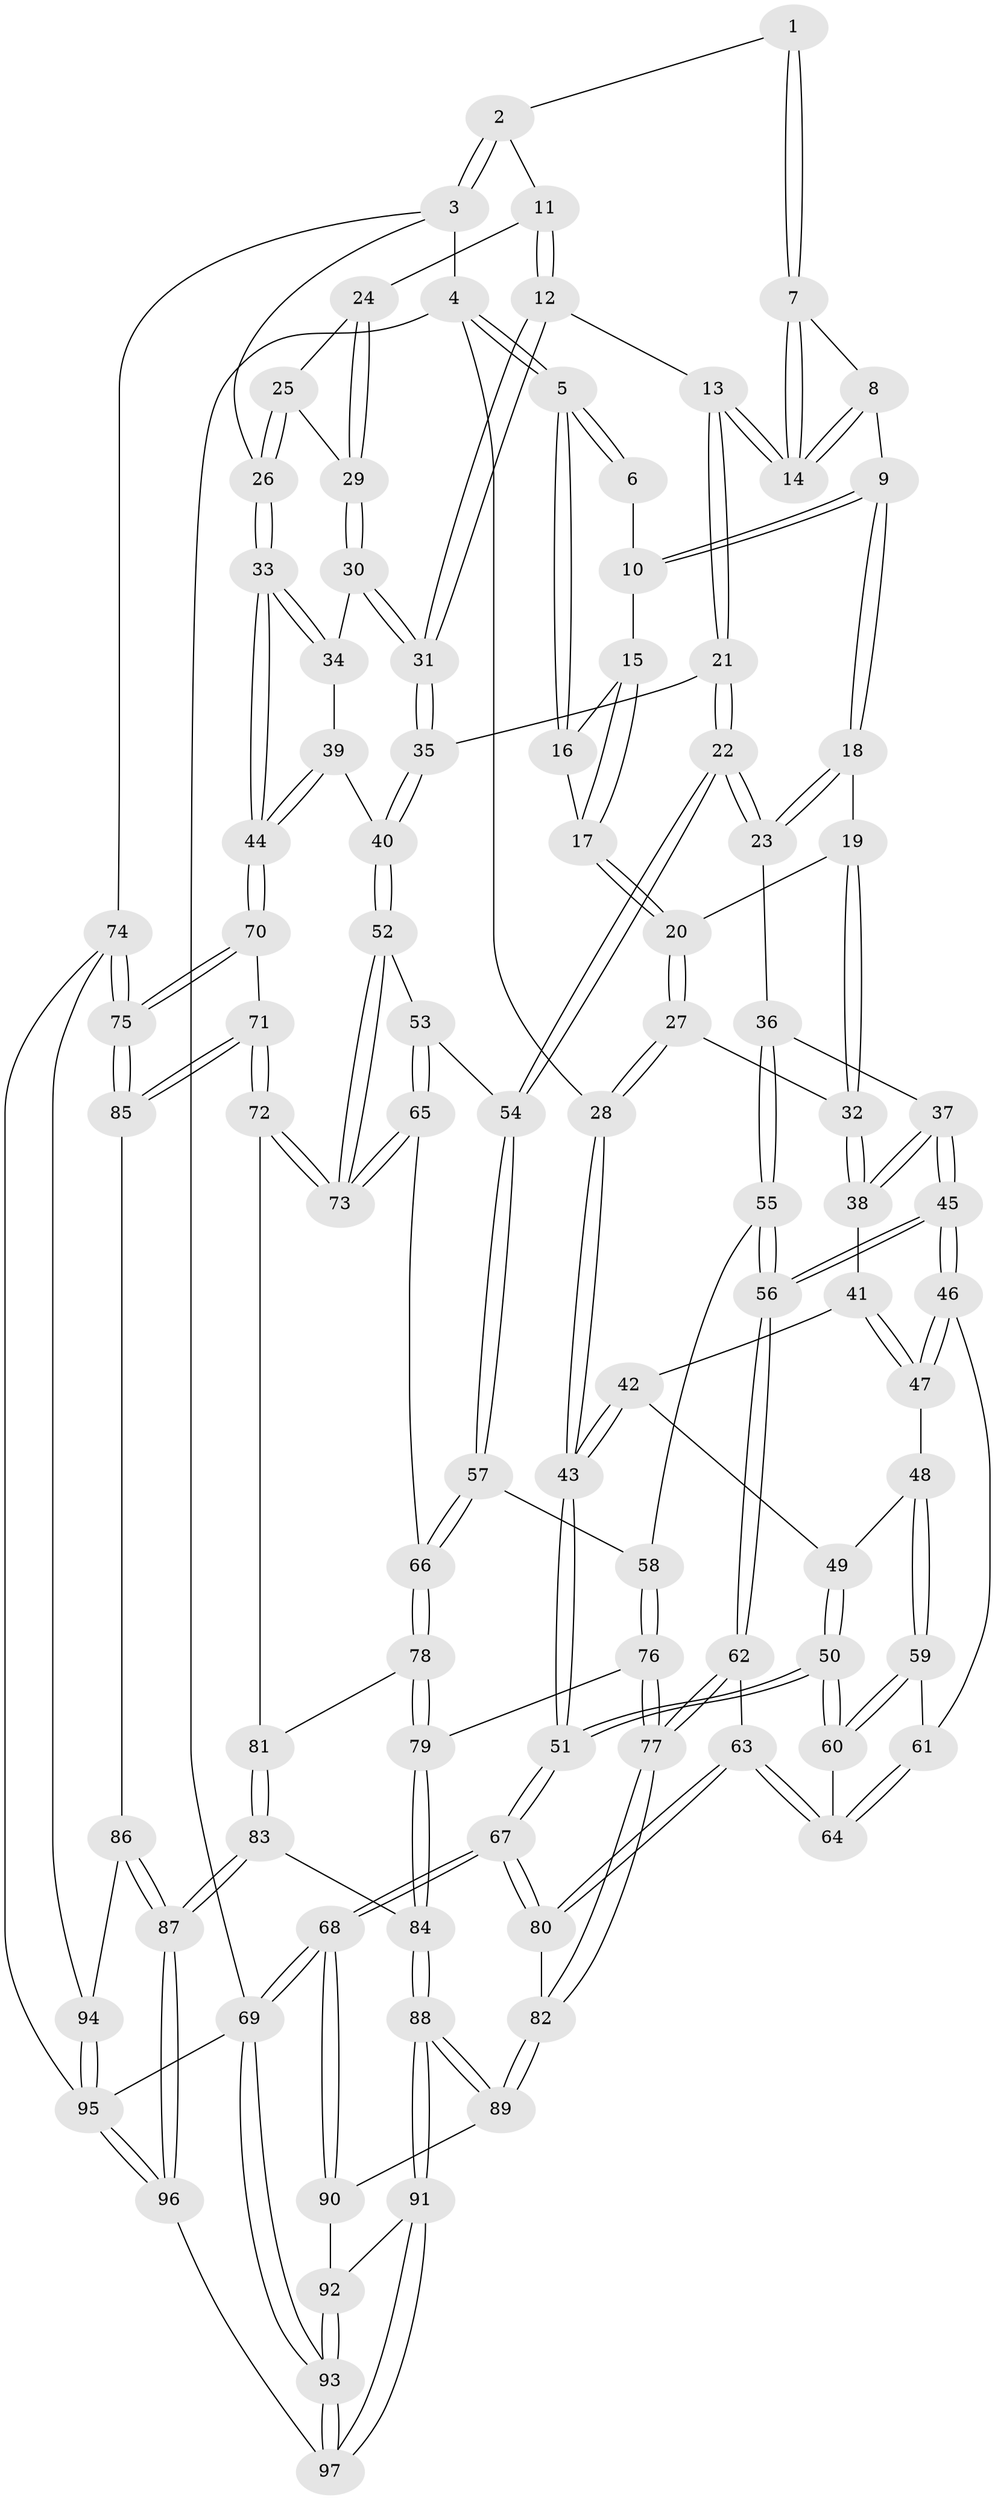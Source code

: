 // Generated by graph-tools (version 1.1) at 2025/03/03/09/25 03:03:18]
// undirected, 97 vertices, 239 edges
graph export_dot {
graph [start="1"]
  node [color=gray90,style=filled];
  1 [pos="+0.6837818859532426+0"];
  2 [pos="+0.763607537746874+0"];
  3 [pos="+1+0"];
  4 [pos="+0+0"];
  5 [pos="+0+0"];
  6 [pos="+0.269783002343426+0"];
  7 [pos="+0.6836848625505265+0"];
  8 [pos="+0.3963816672386603+0.12160753223116681"];
  9 [pos="+0.3932704891142313+0.12314123542004192"];
  10 [pos="+0.325317652115908+0.09851412981591458"];
  11 [pos="+0.8038694048135031+0.1694849187199635"];
  12 [pos="+0.6953466672926708+0.24957395760123102"];
  13 [pos="+0.6241284646432812+0.2387311746221875"];
  14 [pos="+0.6123950730396731+0.1826758568028509"];
  15 [pos="+0.28247645962986395+0.11773262256647979"];
  16 [pos="+0.07261121702046137+0"];
  17 [pos="+0.2292522977278883+0.16571218492191436"];
  18 [pos="+0.41420866169199083+0.2886677332728615"];
  19 [pos="+0.33190701393890915+0.26730746855248383"];
  20 [pos="+0.22794973444629224+0.1672595122179791"];
  21 [pos="+0.5901244925318881+0.28191121129914215"];
  22 [pos="+0.49794123308163013+0.3699470206256266"];
  23 [pos="+0.4529130820839591+0.36092543451047715"];
  24 [pos="+0.8532789545845931+0.19946609949678082"];
  25 [pos="+1+0.07373885581530928"];
  26 [pos="+1+0"];
  27 [pos="+0.10925894307752006+0.2542725639500327"];
  28 [pos="+0+0.11351605996471681"];
  29 [pos="+0.8768575734858755+0.289018437296192"];
  30 [pos="+0.8784602739483631+0.31723215578111597"];
  31 [pos="+0.7860383110981776+0.33841106965556345"];
  32 [pos="+0.14855127016895908+0.31143215684745473"];
  33 [pos="+1+0.44346719908095333"];
  34 [pos="+0.8857080002213188+0.32164829070615436"];
  35 [pos="+0.7499889449683824+0.4337316909117919"];
  36 [pos="+0.3900654544937023+0.3974277321369873"];
  37 [pos="+0.25548481536042694+0.4077641103092198"];
  38 [pos="+0.15772087452594666+0.3314429390958103"];
  39 [pos="+0.844406469186039+0.4375585677254271"];
  40 [pos="+0.7444119665955092+0.46753169481609"];
  41 [pos="+0.15046445926213642+0.34668440049232857"];
  42 [pos="+0.05384866083262571+0.446468389109159"];
  43 [pos="+0+0.3791170917198723"];
  44 [pos="+1+0.49658293690548383"];
  45 [pos="+0.22974916557563638+0.5161205176392868"];
  46 [pos="+0.161857789921032+0.5164068020794478"];
  47 [pos="+0.12457726949258426+0.4578376222074484"];
  48 [pos="+0.07326703358389298+0.49897834777417444"];
  49 [pos="+0.057111954712646226+0.45586160923788643"];
  50 [pos="+0+0.6171495822726792"];
  51 [pos="+0+0.6239931577940238"];
  52 [pos="+0.7330206911186831+0.4948637073408191"];
  53 [pos="+0.587802942560642+0.4576737784169993"];
  54 [pos="+0.49827504485091956+0.37051759294746517"];
  55 [pos="+0.36376847333574+0.5382979434734361"];
  56 [pos="+0.25566382501800755+0.58492006609635"];
  57 [pos="+0.460592100638717+0.5976219957994152"];
  58 [pos="+0.425428214620771+0.602999759244913"];
  59 [pos="+0.06819105632120988+0.5158431735716479"];
  60 [pos="+0.017597257733668475+0.5815198985562354"];
  61 [pos="+0.15829885642542657+0.5187611142280512"];
  62 [pos="+0.23408096952934748+0.6921636994957379"];
  63 [pos="+0.16131152282365147+0.6549105369758493"];
  64 [pos="+0.10616605496327033+0.6116936897616015"];
  65 [pos="+0.5680771591530774+0.5684927327347987"];
  66 [pos="+0.5248061169718108+0.630960567224146"];
  67 [pos="+0+0.7527395145063398"];
  68 [pos="+0+1"];
  69 [pos="+0+1"];
  70 [pos="+1+0.5944099687543641"];
  71 [pos="+0.9869897737577766+0.6464378306223247"];
  72 [pos="+0.8004595088900271+0.6472153997806546"];
  73 [pos="+0.7993458782343968+0.6453575950232183"];
  74 [pos="+1+1"];
  75 [pos="+1+0.9084257808907074"];
  76 [pos="+0.32286644301265804+0.7357716129775396"];
  77 [pos="+0.26040693427817996+0.7545362424327028"];
  78 [pos="+0.5631882001820057+0.723940883987365"];
  79 [pos="+0.5248425034061931+0.7699665329370395"];
  80 [pos="+0+0.7482849305037803"];
  81 [pos="+0.7472014725919677+0.7055334414494719"];
  82 [pos="+0.24977688652972024+0.7832404723993791"];
  83 [pos="+0.7435571382671191+0.8819196161491075"];
  84 [pos="+0.5284142806926236+0.8948980674454731"];
  85 [pos="+0.9192150142897703+0.8853591223355562"];
  86 [pos="+0.903669280045934+0.9159655985252284"];
  87 [pos="+0.7599680097870595+0.9128595304224058"];
  88 [pos="+0.4805479389636788+0.9867971860137242"];
  89 [pos="+0.24852462331371197+0.8042172494408593"];
  90 [pos="+0.22635585289790716+0.840175414082167"];
  91 [pos="+0.49000311901851057+1"];
  92 [pos="+0.2429710288340316+0.9190669418459463"];
  93 [pos="+0.22358994013846006+1"];
  94 [pos="+0.9093627811559328+0.9249347922776446"];
  95 [pos="+0.9135437203509795+1"];
  96 [pos="+0.6799851114694901+1"];
  97 [pos="+0.4949097099739445+1"];
  1 -- 2;
  1 -- 7;
  1 -- 7;
  2 -- 3;
  2 -- 3;
  2 -- 11;
  3 -- 4;
  3 -- 26;
  3 -- 74;
  4 -- 5;
  4 -- 5;
  4 -- 28;
  4 -- 69;
  5 -- 6;
  5 -- 6;
  5 -- 16;
  5 -- 16;
  6 -- 10;
  7 -- 8;
  7 -- 14;
  7 -- 14;
  8 -- 9;
  8 -- 14;
  8 -- 14;
  9 -- 10;
  9 -- 10;
  9 -- 18;
  9 -- 18;
  10 -- 15;
  11 -- 12;
  11 -- 12;
  11 -- 24;
  12 -- 13;
  12 -- 31;
  12 -- 31;
  13 -- 14;
  13 -- 14;
  13 -- 21;
  13 -- 21;
  15 -- 16;
  15 -- 17;
  15 -- 17;
  16 -- 17;
  17 -- 20;
  17 -- 20;
  18 -- 19;
  18 -- 23;
  18 -- 23;
  19 -- 20;
  19 -- 32;
  19 -- 32;
  20 -- 27;
  20 -- 27;
  21 -- 22;
  21 -- 22;
  21 -- 35;
  22 -- 23;
  22 -- 23;
  22 -- 54;
  22 -- 54;
  23 -- 36;
  24 -- 25;
  24 -- 29;
  24 -- 29;
  25 -- 26;
  25 -- 26;
  25 -- 29;
  26 -- 33;
  26 -- 33;
  27 -- 28;
  27 -- 28;
  27 -- 32;
  28 -- 43;
  28 -- 43;
  29 -- 30;
  29 -- 30;
  30 -- 31;
  30 -- 31;
  30 -- 34;
  31 -- 35;
  31 -- 35;
  32 -- 38;
  32 -- 38;
  33 -- 34;
  33 -- 34;
  33 -- 44;
  33 -- 44;
  34 -- 39;
  35 -- 40;
  35 -- 40;
  36 -- 37;
  36 -- 55;
  36 -- 55;
  37 -- 38;
  37 -- 38;
  37 -- 45;
  37 -- 45;
  38 -- 41;
  39 -- 40;
  39 -- 44;
  39 -- 44;
  40 -- 52;
  40 -- 52;
  41 -- 42;
  41 -- 47;
  41 -- 47;
  42 -- 43;
  42 -- 43;
  42 -- 49;
  43 -- 51;
  43 -- 51;
  44 -- 70;
  44 -- 70;
  45 -- 46;
  45 -- 46;
  45 -- 56;
  45 -- 56;
  46 -- 47;
  46 -- 47;
  46 -- 61;
  47 -- 48;
  48 -- 49;
  48 -- 59;
  48 -- 59;
  49 -- 50;
  49 -- 50;
  50 -- 51;
  50 -- 51;
  50 -- 60;
  50 -- 60;
  51 -- 67;
  51 -- 67;
  52 -- 53;
  52 -- 73;
  52 -- 73;
  53 -- 54;
  53 -- 65;
  53 -- 65;
  54 -- 57;
  54 -- 57;
  55 -- 56;
  55 -- 56;
  55 -- 58;
  56 -- 62;
  56 -- 62;
  57 -- 58;
  57 -- 66;
  57 -- 66;
  58 -- 76;
  58 -- 76;
  59 -- 60;
  59 -- 60;
  59 -- 61;
  60 -- 64;
  61 -- 64;
  61 -- 64;
  62 -- 63;
  62 -- 77;
  62 -- 77;
  63 -- 64;
  63 -- 64;
  63 -- 80;
  63 -- 80;
  65 -- 66;
  65 -- 73;
  65 -- 73;
  66 -- 78;
  66 -- 78;
  67 -- 68;
  67 -- 68;
  67 -- 80;
  67 -- 80;
  68 -- 69;
  68 -- 69;
  68 -- 90;
  68 -- 90;
  69 -- 93;
  69 -- 93;
  69 -- 95;
  70 -- 71;
  70 -- 75;
  70 -- 75;
  71 -- 72;
  71 -- 72;
  71 -- 85;
  71 -- 85;
  72 -- 73;
  72 -- 73;
  72 -- 81;
  74 -- 75;
  74 -- 75;
  74 -- 94;
  74 -- 95;
  75 -- 85;
  75 -- 85;
  76 -- 77;
  76 -- 77;
  76 -- 79;
  77 -- 82;
  77 -- 82;
  78 -- 79;
  78 -- 79;
  78 -- 81;
  79 -- 84;
  79 -- 84;
  80 -- 82;
  81 -- 83;
  81 -- 83;
  82 -- 89;
  82 -- 89;
  83 -- 84;
  83 -- 87;
  83 -- 87;
  84 -- 88;
  84 -- 88;
  85 -- 86;
  86 -- 87;
  86 -- 87;
  86 -- 94;
  87 -- 96;
  87 -- 96;
  88 -- 89;
  88 -- 89;
  88 -- 91;
  88 -- 91;
  89 -- 90;
  90 -- 92;
  91 -- 92;
  91 -- 97;
  91 -- 97;
  92 -- 93;
  92 -- 93;
  93 -- 97;
  93 -- 97;
  94 -- 95;
  94 -- 95;
  95 -- 96;
  95 -- 96;
  96 -- 97;
}
